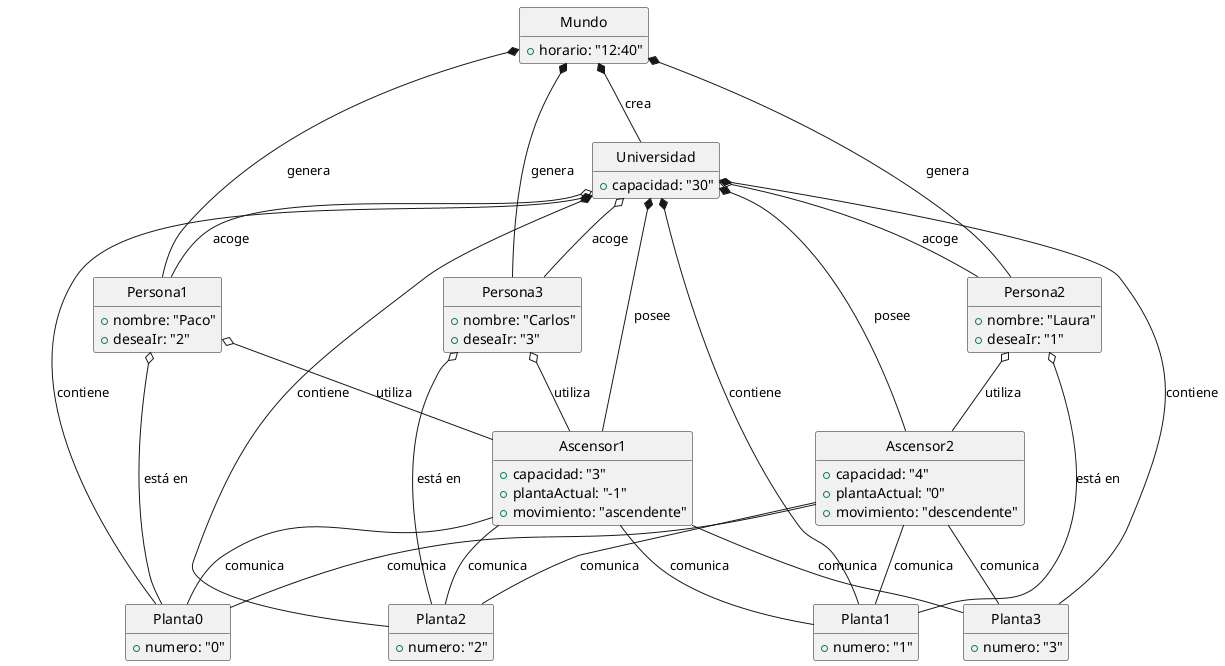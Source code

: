 @startuml DdO

hide circle
hide empty members

class Mundo {
    + horario: "12:40"
}

class Universidad {
    + capacidad: "30"
}

class Persona1 {
    + nombre: "Paco"
    + deseaIr: "2"
}

class Persona2 {
    + nombre: "Laura"
    + deseaIr: "1"
}

class Persona3 {
    + nombre: "Carlos"
    + deseaIr: "3"
}

class Ascensor1 {
    + capacidad: "3"
    + plantaActual: "-1"
    + movimiento: "ascendente"
}

class Ascensor2 {
    + capacidad: "4"
    + plantaActual: "0"
    + movimiento: "descendente"
}

class Planta0 {
    + numero: "0"
}

class Planta1 {
    + numero: "1"
}

class Planta2 {
    + numero: "2"
}

class Planta3 {
    + numero: "3"
}

Mundo *-- Persona1 : genera
Mundo *-- Persona2 : genera
Mundo *-- Persona3 : genera
Mundo *-- Universidad : crea

Universidad *-- Planta0 : contiene
Universidad *-- Planta1 : contiene
Universidad *-- Planta2 : contiene
Universidad *-- Planta3 : contiene
Universidad o-- Persona1 : acoge
Universidad o-- Persona2 : acoge
Universidad o-- Persona3 : acoge
Universidad *-- Ascensor1 : posee
Universidad *-- Ascensor2 : posee

Persona1 o-- Ascensor1 : utiliza
Persona2 o-- Ascensor2 : utiliza
Persona3 o-- Ascensor1 : utiliza

Ascensor1 -- Planta0 : comunica
Ascensor1 -- Planta1 : comunica
Ascensor1 -- Planta2 : comunica
Ascensor1 -- Planta3 : comunica

Ascensor2 -- Planta0 : comunica
Ascensor2 -- Planta1 : comunica
Ascensor2 -- Planta2 : comunica
Ascensor2 -- Planta3 : comunica

Persona1 o-- Planta0 : está en
Persona2 o-- Planta1 : está en
Persona3 o-- Planta2 : está en

@enduml
